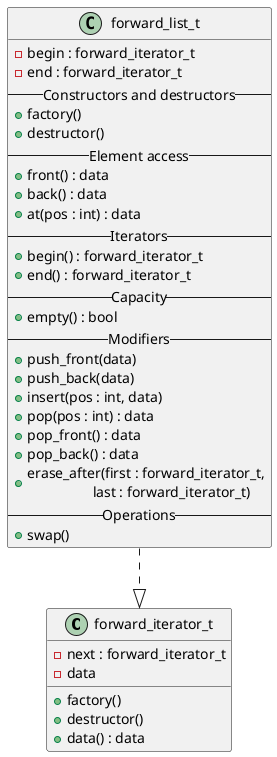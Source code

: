 @startuml forward_list_t
class forward_iterator_t {
    - next : forward_iterator_t
    - data
    + factory()
    + destructor()
    + data() : data
}

class forward_list_t {
    - begin : forward_iterator_t
    - end : forward_iterator_t
    -- Constructors and destructors --
    + factory()
    + destructor()
    -- Element access --
    + front() : data
    + back() : data
    + at(pos : int) : data
    -- Iterators --
    + begin() : forward_iterator_t
    + end() : forward_iterator_t
    -- Capacity --
    + empty() : bool
    -- Modifiers --
    + push_front(data)
    + push_back(data)
    + insert(pos : int, data)
    + pop(pos : int) : data
    + pop_front() : data
    + pop_back() : data
    + erase_after(first : forward_iterator_t,\n\
                  last : forward_iterator_t)
    -- Operations --
    + swap()
}

forward_list_t ..|> forward_iterator_t

@enduml